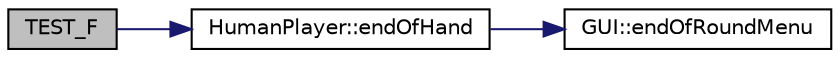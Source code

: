 digraph "TEST_F"
{
 // INTERACTIVE_SVG=YES
 // LATEX_PDF_SIZE
  edge [fontname="Helvetica",fontsize="10",labelfontname="Helvetica",labelfontsize="10"];
  node [fontname="Helvetica",fontsize="10",shape=record];
  rankdir="LR";
  Node1 [label="TEST_F",height=0.2,width=0.4,color="black", fillcolor="grey75", style="filled", fontcolor="black",tooltip=" "];
  Node1 -> Node2 [color="midnightblue",fontsize="10",style="solid",fontname="Helvetica"];
  Node2 [label="HumanPlayer::endOfHand",height=0.2,width=0.4,color="black", fillcolor="white", style="filled",URL="$class_human_player.html#a538faef1a022253707d0a63d20c67550",tooltip="Handles actions at the end of a hand."];
  Node2 -> Node3 [color="midnightblue",fontsize="10",style="solid",fontname="Helvetica"];
  Node3 [label="GUI::endOfRoundMenu",height=0.2,width=0.4,color="black", fillcolor="white", style="filled",URL="$class_g_u_i.html#ac7211e8e1f154e8e729921afe5d58225",tooltip="Displays the menu at the end of a round."];
}
